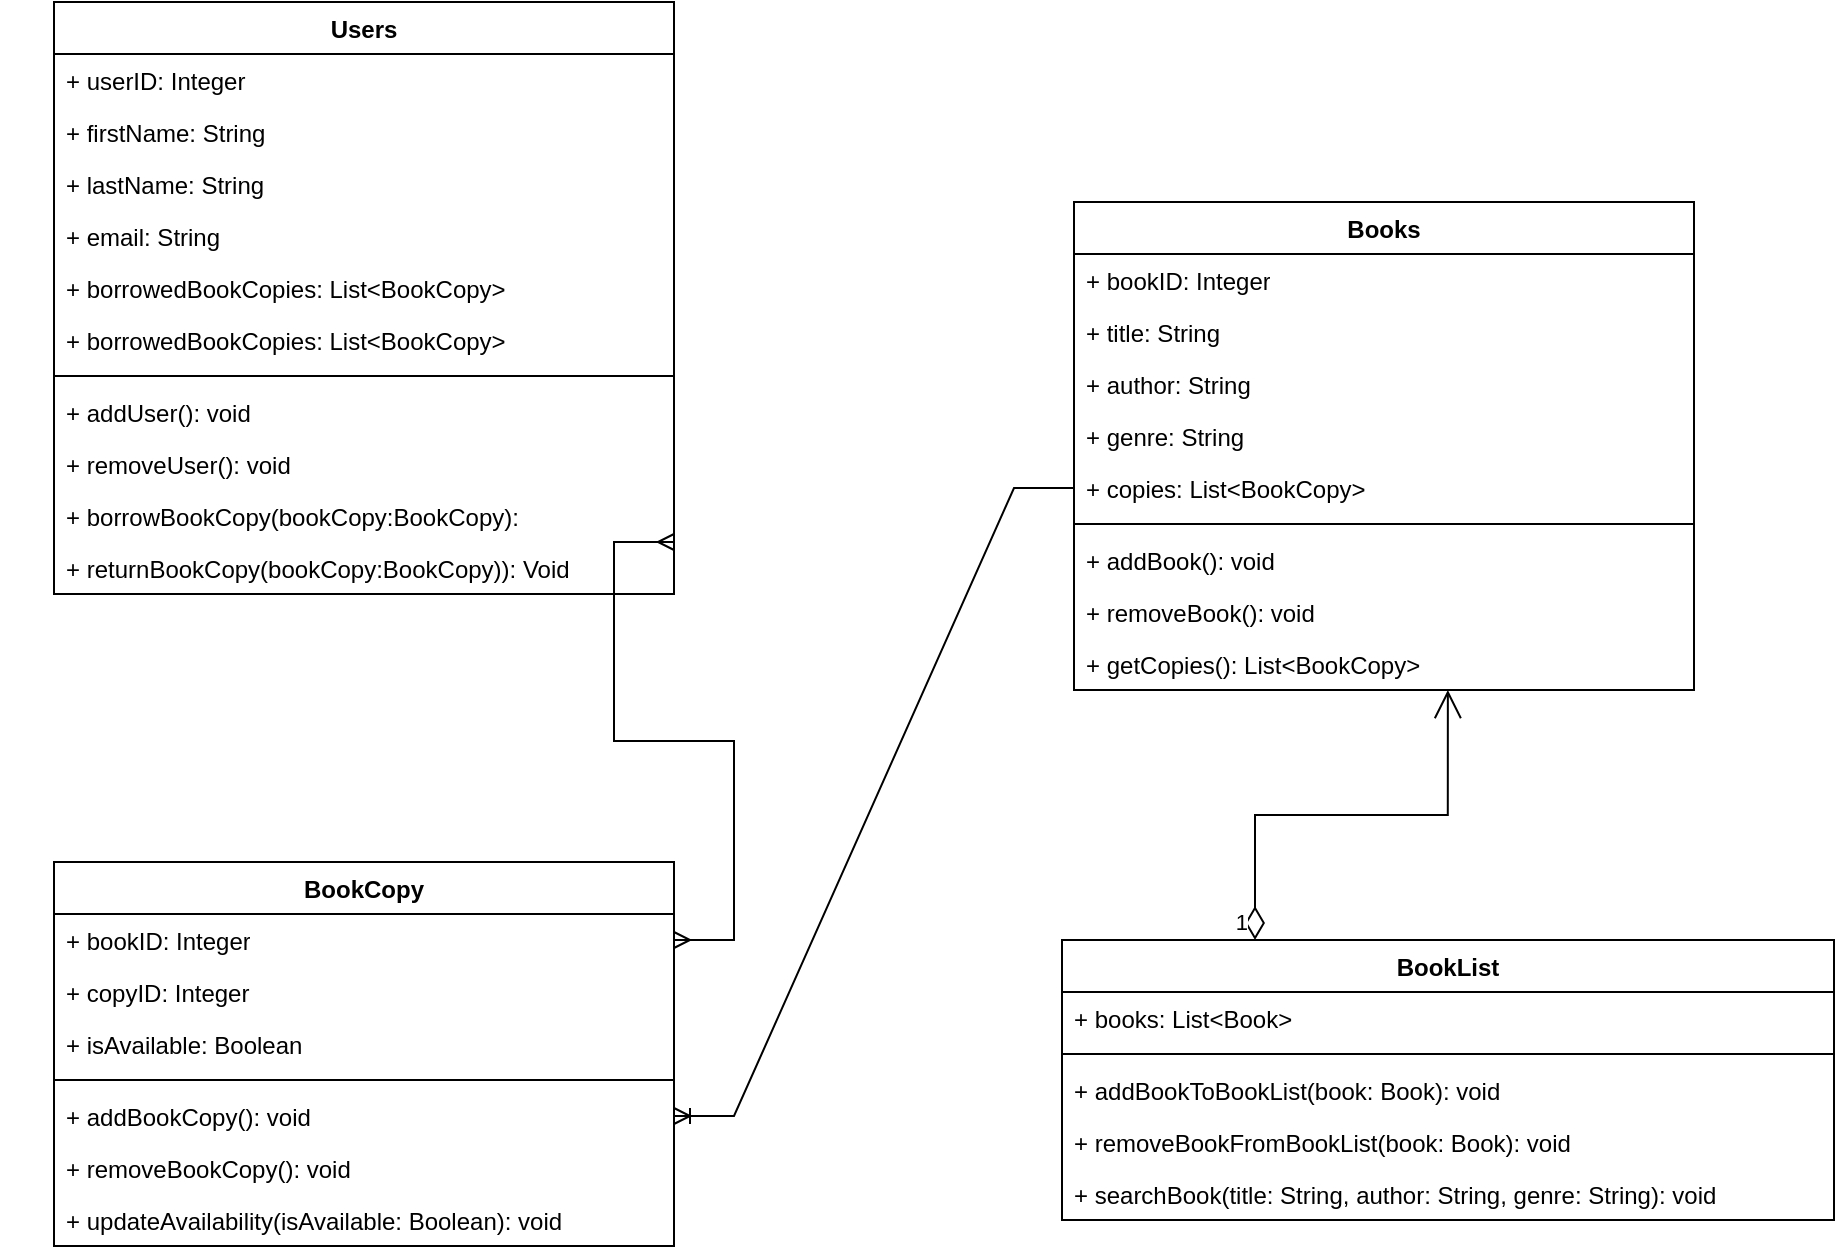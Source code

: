 <mxfile version="24.2.2" type="device">
  <diagram id="C5RBs43oDa-KdzZeNtuy" name="Page-1">
    <mxGraphModel dx="2213" dy="785" grid="1" gridSize="10" guides="1" tooltips="1" connect="1" arrows="1" fold="1" page="1" pageScale="1" pageWidth="827" pageHeight="1169" math="0" shadow="0">
      <root>
        <mxCell id="WIyWlLk6GJQsqaUBKTNV-0" />
        <mxCell id="WIyWlLk6GJQsqaUBKTNV-1" parent="WIyWlLk6GJQsqaUBKTNV-0" />
        <mxCell id="Y7dXdou42X9yQCYm8sFN-5" value="Users" style="swimlane;fontStyle=1;align=center;verticalAlign=top;childLayout=stackLayout;horizontal=1;startSize=26;horizontalStack=0;resizeParent=1;resizeParentMax=0;resizeLast=0;collapsible=1;marginBottom=0;whiteSpace=wrap;html=1;" vertex="1" parent="WIyWlLk6GJQsqaUBKTNV-1">
          <mxGeometry x="-400" y="20" width="310" height="296" as="geometry" />
        </mxCell>
        <mxCell id="Y7dXdou42X9yQCYm8sFN-6" value="+ userID: Integer" style="text;strokeColor=none;fillColor=none;align=left;verticalAlign=top;spacingLeft=4;spacingRight=4;overflow=hidden;rotatable=0;points=[[0,0.5],[1,0.5]];portConstraint=eastwest;whiteSpace=wrap;html=1;" vertex="1" parent="Y7dXdou42X9yQCYm8sFN-5">
          <mxGeometry y="26" width="310" height="26" as="geometry" />
        </mxCell>
        <mxCell id="Y7dXdou42X9yQCYm8sFN-13" value="+ firstName: String" style="text;strokeColor=none;fillColor=none;align=left;verticalAlign=top;spacingLeft=4;spacingRight=4;overflow=hidden;rotatable=0;points=[[0,0.5],[1,0.5]];portConstraint=eastwest;whiteSpace=wrap;html=1;" vertex="1" parent="Y7dXdou42X9yQCYm8sFN-5">
          <mxGeometry y="52" width="310" height="26" as="geometry" />
        </mxCell>
        <mxCell id="Y7dXdou42X9yQCYm8sFN-14" value="+ lastName: String" style="text;strokeColor=none;fillColor=none;align=left;verticalAlign=top;spacingLeft=4;spacingRight=4;overflow=hidden;rotatable=0;points=[[0,0.5],[1,0.5]];portConstraint=eastwest;whiteSpace=wrap;html=1;" vertex="1" parent="Y7dXdou42X9yQCYm8sFN-5">
          <mxGeometry y="78" width="310" height="26" as="geometry" />
        </mxCell>
        <mxCell id="Y7dXdou42X9yQCYm8sFN-15" value="+ email: String" style="text;strokeColor=none;fillColor=none;align=left;verticalAlign=top;spacingLeft=4;spacingRight=4;overflow=hidden;rotatable=0;points=[[0,0.5],[1,0.5]];portConstraint=eastwest;whiteSpace=wrap;html=1;" vertex="1" parent="Y7dXdou42X9yQCYm8sFN-5">
          <mxGeometry y="104" width="310" height="26" as="geometry" />
        </mxCell>
        <mxCell id="Y7dXdou42X9yQCYm8sFN-51" value="+ borrowedBookCopies: List&amp;lt;BookCopy&amp;gt;" style="text;strokeColor=none;fillColor=none;align=left;verticalAlign=top;spacingLeft=4;spacingRight=4;overflow=hidden;rotatable=0;points=[[0,0.5],[1,0.5]];portConstraint=eastwest;whiteSpace=wrap;html=1;" vertex="1" parent="Y7dXdou42X9yQCYm8sFN-5">
          <mxGeometry y="130" width="310" height="26" as="geometry" />
        </mxCell>
        <mxCell id="Y7dXdou42X9yQCYm8sFN-19" value="+ borrowedBookCopies: List&amp;lt;BookCopy&amp;gt;" style="text;strokeColor=none;fillColor=none;align=left;verticalAlign=top;spacingLeft=4;spacingRight=4;overflow=hidden;rotatable=0;points=[[0,0.5],[1,0.5]];portConstraint=eastwest;whiteSpace=wrap;html=1;" vertex="1" parent="Y7dXdou42X9yQCYm8sFN-5">
          <mxGeometry y="156" width="310" height="26" as="geometry" />
        </mxCell>
        <mxCell id="Y7dXdou42X9yQCYm8sFN-7" value="" style="line;strokeWidth=1;fillColor=none;align=left;verticalAlign=middle;spacingTop=-1;spacingLeft=3;spacingRight=3;rotatable=0;labelPosition=right;points=[];portConstraint=eastwest;strokeColor=inherit;" vertex="1" parent="Y7dXdou42X9yQCYm8sFN-5">
          <mxGeometry y="182" width="310" height="10" as="geometry" />
        </mxCell>
        <mxCell id="Y7dXdou42X9yQCYm8sFN-8" value="+ addUser(): void" style="text;strokeColor=none;fillColor=none;align=left;verticalAlign=top;spacingLeft=4;spacingRight=4;overflow=hidden;rotatable=0;points=[[0,0.5],[1,0.5]];portConstraint=eastwest;whiteSpace=wrap;html=1;" vertex="1" parent="Y7dXdou42X9yQCYm8sFN-5">
          <mxGeometry y="192" width="310" height="26" as="geometry" />
        </mxCell>
        <mxCell id="Y7dXdou42X9yQCYm8sFN-16" value="+ removeUser(): void" style="text;strokeColor=none;fillColor=none;align=left;verticalAlign=top;spacingLeft=4;spacingRight=4;overflow=hidden;rotatable=0;points=[[0,0.5],[1,0.5]];portConstraint=eastwest;whiteSpace=wrap;html=1;" vertex="1" parent="Y7dXdou42X9yQCYm8sFN-5">
          <mxGeometry y="218" width="310" height="26" as="geometry" />
        </mxCell>
        <mxCell id="Y7dXdou42X9yQCYm8sFN-17" value="+ borrowBookCopy(bookCopy:BookCopy):&amp;nbsp;" style="text;strokeColor=none;fillColor=none;align=left;verticalAlign=top;spacingLeft=4;spacingRight=4;overflow=hidden;rotatable=0;points=[[0,0.5],[1,0.5]];portConstraint=eastwest;whiteSpace=wrap;html=1;" vertex="1" parent="Y7dXdou42X9yQCYm8sFN-5">
          <mxGeometry y="244" width="310" height="26" as="geometry" />
        </mxCell>
        <mxCell id="Y7dXdou42X9yQCYm8sFN-18" value="+ returnBookCopy(bookCopy:BookCopy)): Void" style="text;strokeColor=none;fillColor=none;align=left;verticalAlign=top;spacingLeft=4;spacingRight=4;overflow=hidden;rotatable=0;points=[[0,0.5],[1,0.5]];portConstraint=eastwest;whiteSpace=wrap;html=1;" vertex="1" parent="Y7dXdou42X9yQCYm8sFN-5">
          <mxGeometry y="270" width="310" height="26" as="geometry" />
        </mxCell>
        <mxCell id="Y7dXdou42X9yQCYm8sFN-20" value="Books" style="swimlane;fontStyle=1;align=center;verticalAlign=top;childLayout=stackLayout;horizontal=1;startSize=26;horizontalStack=0;resizeParent=1;resizeParentMax=0;resizeLast=0;collapsible=1;marginBottom=0;whiteSpace=wrap;html=1;" vertex="1" parent="WIyWlLk6GJQsqaUBKTNV-1">
          <mxGeometry x="110" y="120" width="310" height="244" as="geometry" />
        </mxCell>
        <mxCell id="Y7dXdou42X9yQCYm8sFN-21" value="+ bookID: Integer" style="text;strokeColor=none;fillColor=none;align=left;verticalAlign=top;spacingLeft=4;spacingRight=4;overflow=hidden;rotatable=0;points=[[0,0.5],[1,0.5]];portConstraint=eastwest;whiteSpace=wrap;html=1;" vertex="1" parent="Y7dXdou42X9yQCYm8sFN-20">
          <mxGeometry y="26" width="310" height="26" as="geometry" />
        </mxCell>
        <mxCell id="Y7dXdou42X9yQCYm8sFN-22" value="+ title: String" style="text;strokeColor=none;fillColor=none;align=left;verticalAlign=top;spacingLeft=4;spacingRight=4;overflow=hidden;rotatable=0;points=[[0,0.5],[1,0.5]];portConstraint=eastwest;whiteSpace=wrap;html=1;" vertex="1" parent="Y7dXdou42X9yQCYm8sFN-20">
          <mxGeometry y="52" width="310" height="26" as="geometry" />
        </mxCell>
        <mxCell id="Y7dXdou42X9yQCYm8sFN-23" value="+ author: String" style="text;strokeColor=none;fillColor=none;align=left;verticalAlign=top;spacingLeft=4;spacingRight=4;overflow=hidden;rotatable=0;points=[[0,0.5],[1,0.5]];portConstraint=eastwest;whiteSpace=wrap;html=1;" vertex="1" parent="Y7dXdou42X9yQCYm8sFN-20">
          <mxGeometry y="78" width="310" height="26" as="geometry" />
        </mxCell>
        <mxCell id="Y7dXdou42X9yQCYm8sFN-24" value="+ genre: String" style="text;strokeColor=none;fillColor=none;align=left;verticalAlign=top;spacingLeft=4;spacingRight=4;overflow=hidden;rotatable=0;points=[[0,0.5],[1,0.5]];portConstraint=eastwest;whiteSpace=wrap;html=1;" vertex="1" parent="Y7dXdou42X9yQCYm8sFN-20">
          <mxGeometry y="104" width="310" height="26" as="geometry" />
        </mxCell>
        <mxCell id="Y7dXdou42X9yQCYm8sFN-25" value="+ copies: List&amp;lt;BookCopy&amp;gt;" style="text;strokeColor=none;fillColor=none;align=left;verticalAlign=top;spacingLeft=4;spacingRight=4;overflow=hidden;rotatable=0;points=[[0,0.5],[1,0.5]];portConstraint=eastwest;whiteSpace=wrap;html=1;" vertex="1" parent="Y7dXdou42X9yQCYm8sFN-20">
          <mxGeometry y="130" width="310" height="26" as="geometry" />
        </mxCell>
        <mxCell id="Y7dXdou42X9yQCYm8sFN-26" value="" style="line;strokeWidth=1;fillColor=none;align=left;verticalAlign=middle;spacingTop=-1;spacingLeft=3;spacingRight=3;rotatable=0;labelPosition=right;points=[];portConstraint=eastwest;strokeColor=inherit;" vertex="1" parent="Y7dXdou42X9yQCYm8sFN-20">
          <mxGeometry y="156" width="310" height="10" as="geometry" />
        </mxCell>
        <mxCell id="Y7dXdou42X9yQCYm8sFN-27" value="+ addBook(): void" style="text;strokeColor=none;fillColor=none;align=left;verticalAlign=top;spacingLeft=4;spacingRight=4;overflow=hidden;rotatable=0;points=[[0,0.5],[1,0.5]];portConstraint=eastwest;whiteSpace=wrap;html=1;" vertex="1" parent="Y7dXdou42X9yQCYm8sFN-20">
          <mxGeometry y="166" width="310" height="26" as="geometry" />
        </mxCell>
        <mxCell id="Y7dXdou42X9yQCYm8sFN-28" value="+ removeBook(): void" style="text;strokeColor=none;fillColor=none;align=left;verticalAlign=top;spacingLeft=4;spacingRight=4;overflow=hidden;rotatable=0;points=[[0,0.5],[1,0.5]];portConstraint=eastwest;whiteSpace=wrap;html=1;" vertex="1" parent="Y7dXdou42X9yQCYm8sFN-20">
          <mxGeometry y="192" width="310" height="26" as="geometry" />
        </mxCell>
        <mxCell id="Y7dXdou42X9yQCYm8sFN-29" value="+ getCopies(): List&amp;lt;BookCopy&amp;gt;" style="text;strokeColor=none;fillColor=none;align=left;verticalAlign=top;spacingLeft=4;spacingRight=4;overflow=hidden;rotatable=0;points=[[0,0.5],[1,0.5]];portConstraint=eastwest;whiteSpace=wrap;html=1;" vertex="1" parent="Y7dXdou42X9yQCYm8sFN-20">
          <mxGeometry y="218" width="310" height="26" as="geometry" />
        </mxCell>
        <mxCell id="Y7dXdou42X9yQCYm8sFN-31" value="BookCopy" style="swimlane;fontStyle=1;align=center;verticalAlign=top;childLayout=stackLayout;horizontal=1;startSize=26;horizontalStack=0;resizeParent=1;resizeParentMax=0;resizeLast=0;collapsible=1;marginBottom=0;whiteSpace=wrap;html=1;" vertex="1" parent="WIyWlLk6GJQsqaUBKTNV-1">
          <mxGeometry x="-400" y="450" width="310" height="192" as="geometry" />
        </mxCell>
        <mxCell id="Y7dXdou42X9yQCYm8sFN-32" value="+ bookID: Integer" style="text;strokeColor=none;fillColor=none;align=left;verticalAlign=top;spacingLeft=4;spacingRight=4;overflow=hidden;rotatable=0;points=[[0,0.5],[1,0.5]];portConstraint=eastwest;whiteSpace=wrap;html=1;" vertex="1" parent="Y7dXdou42X9yQCYm8sFN-31">
          <mxGeometry y="26" width="310" height="26" as="geometry" />
        </mxCell>
        <mxCell id="Y7dXdou42X9yQCYm8sFN-33" value="+ copyID: Integer" style="text;strokeColor=none;fillColor=none;align=left;verticalAlign=top;spacingLeft=4;spacingRight=4;overflow=hidden;rotatable=0;points=[[0,0.5],[1,0.5]];portConstraint=eastwest;whiteSpace=wrap;html=1;" vertex="1" parent="Y7dXdou42X9yQCYm8sFN-31">
          <mxGeometry y="52" width="310" height="26" as="geometry" />
        </mxCell>
        <mxCell id="Y7dXdou42X9yQCYm8sFN-34" value="+ isAvailable: Boolean" style="text;strokeColor=none;fillColor=none;align=left;verticalAlign=top;spacingLeft=4;spacingRight=4;overflow=hidden;rotatable=0;points=[[0,0.5],[1,0.5]];portConstraint=eastwest;whiteSpace=wrap;html=1;" vertex="1" parent="Y7dXdou42X9yQCYm8sFN-31">
          <mxGeometry y="78" width="310" height="26" as="geometry" />
        </mxCell>
        <mxCell id="Y7dXdou42X9yQCYm8sFN-37" value="" style="line;strokeWidth=1;fillColor=none;align=left;verticalAlign=middle;spacingTop=-1;spacingLeft=3;spacingRight=3;rotatable=0;labelPosition=right;points=[];portConstraint=eastwest;strokeColor=inherit;" vertex="1" parent="Y7dXdou42X9yQCYm8sFN-31">
          <mxGeometry y="104" width="310" height="10" as="geometry" />
        </mxCell>
        <mxCell id="Y7dXdou42X9yQCYm8sFN-38" value="+ addBookCopy(): void" style="text;strokeColor=none;fillColor=none;align=left;verticalAlign=top;spacingLeft=4;spacingRight=4;overflow=hidden;rotatable=0;points=[[0,0.5],[1,0.5]];portConstraint=eastwest;whiteSpace=wrap;html=1;" vertex="1" parent="Y7dXdou42X9yQCYm8sFN-31">
          <mxGeometry y="114" width="310" height="26" as="geometry" />
        </mxCell>
        <mxCell id="Y7dXdou42X9yQCYm8sFN-39" value="+ removeBookCopy(): void" style="text;strokeColor=none;fillColor=none;align=left;verticalAlign=top;spacingLeft=4;spacingRight=4;overflow=hidden;rotatable=0;points=[[0,0.5],[1,0.5]];portConstraint=eastwest;whiteSpace=wrap;html=1;" vertex="1" parent="Y7dXdou42X9yQCYm8sFN-31">
          <mxGeometry y="140" width="310" height="26" as="geometry" />
        </mxCell>
        <mxCell id="Y7dXdou42X9yQCYm8sFN-40" value="+ updateAvailability(isAvailable: Boolean): void" style="text;strokeColor=none;fillColor=none;align=left;verticalAlign=top;spacingLeft=4;spacingRight=4;overflow=hidden;rotatable=0;points=[[0,0.5],[1,0.5]];portConstraint=eastwest;whiteSpace=wrap;html=1;" vertex="1" parent="Y7dXdou42X9yQCYm8sFN-31">
          <mxGeometry y="166" width="310" height="26" as="geometry" />
        </mxCell>
        <mxCell id="Y7dXdou42X9yQCYm8sFN-41" value="BookList" style="swimlane;fontStyle=1;align=center;verticalAlign=top;childLayout=stackLayout;horizontal=1;startSize=26;horizontalStack=0;resizeParent=1;resizeParentMax=0;resizeLast=0;collapsible=1;marginBottom=0;whiteSpace=wrap;html=1;" vertex="1" parent="WIyWlLk6GJQsqaUBKTNV-1">
          <mxGeometry x="104" y="489" width="386" height="140" as="geometry" />
        </mxCell>
        <mxCell id="Y7dXdou42X9yQCYm8sFN-42" value="+ books: List&amp;lt;Book&amp;gt;" style="text;strokeColor=none;fillColor=none;align=left;verticalAlign=top;spacingLeft=4;spacingRight=4;overflow=hidden;rotatable=0;points=[[0,0.5],[1,0.5]];portConstraint=eastwest;whiteSpace=wrap;html=1;" vertex="1" parent="Y7dXdou42X9yQCYm8sFN-41">
          <mxGeometry y="26" width="386" height="26" as="geometry" />
        </mxCell>
        <mxCell id="Y7dXdou42X9yQCYm8sFN-45" value="" style="line;strokeWidth=1;fillColor=none;align=left;verticalAlign=middle;spacingTop=-1;spacingLeft=3;spacingRight=3;rotatable=0;labelPosition=right;points=[];portConstraint=eastwest;strokeColor=inherit;" vertex="1" parent="Y7dXdou42X9yQCYm8sFN-41">
          <mxGeometry y="52" width="386" height="10" as="geometry" />
        </mxCell>
        <mxCell id="Y7dXdou42X9yQCYm8sFN-46" value="+ addBookToBookList(book: Book): void" style="text;strokeColor=none;fillColor=none;align=left;verticalAlign=top;spacingLeft=4;spacingRight=4;overflow=hidden;rotatable=0;points=[[0,0.5],[1,0.5]];portConstraint=eastwest;whiteSpace=wrap;html=1;" vertex="1" parent="Y7dXdou42X9yQCYm8sFN-41">
          <mxGeometry y="62" width="386" height="26" as="geometry" />
        </mxCell>
        <mxCell id="Y7dXdou42X9yQCYm8sFN-47" value="+ removeBookFromBookList(book: Book): void" style="text;strokeColor=none;fillColor=none;align=left;verticalAlign=top;spacingLeft=4;spacingRight=4;overflow=hidden;rotatable=0;points=[[0,0.5],[1,0.5]];portConstraint=eastwest;whiteSpace=wrap;html=1;" vertex="1" parent="Y7dXdou42X9yQCYm8sFN-41">
          <mxGeometry y="88" width="386" height="26" as="geometry" />
        </mxCell>
        <mxCell id="Y7dXdou42X9yQCYm8sFN-48" value="+ searchBook(title: String, author: String, genre: String): void" style="text;strokeColor=none;fillColor=none;align=left;verticalAlign=top;spacingLeft=4;spacingRight=4;overflow=hidden;rotatable=0;points=[[0,0.5],[1,0.5]];portConstraint=eastwest;whiteSpace=wrap;html=1;" vertex="1" parent="Y7dXdou42X9yQCYm8sFN-41">
          <mxGeometry y="114" width="386" height="26" as="geometry" />
        </mxCell>
        <mxCell id="Y7dXdou42X9yQCYm8sFN-53" style="edgeStyle=orthogonalEdgeStyle;rounded=0;orthogonalLoop=1;jettySize=auto;html=1;exitX=0;exitY=0.5;exitDx=0;exitDy=0;entryX=-0.003;entryY=-0.154;entryDx=0;entryDy=0;entryPerimeter=0;strokeColor=none;" edge="1" parent="WIyWlLk6GJQsqaUBKTNV-1" source="Y7dXdou42X9yQCYm8sFN-51" target="Y7dXdou42X9yQCYm8sFN-38">
          <mxGeometry relative="1" as="geometry" />
        </mxCell>
        <mxCell id="Y7dXdou42X9yQCYm8sFN-55" value="" style="edgeStyle=entityRelationEdgeStyle;fontSize=12;html=1;endArrow=ERmany;startArrow=ERmany;rounded=0;exitX=1;exitY=0.5;exitDx=0;exitDy=0;" edge="1" parent="WIyWlLk6GJQsqaUBKTNV-1" source="Y7dXdou42X9yQCYm8sFN-32">
          <mxGeometry width="100" height="100" relative="1" as="geometry">
            <mxPoint x="-167.5" y="437" as="sourcePoint" />
            <mxPoint x="-90" y="290" as="targetPoint" />
            <Array as="points">
              <mxPoint x="-20" y="387" />
            </Array>
          </mxGeometry>
        </mxCell>
        <mxCell id="Y7dXdou42X9yQCYm8sFN-56" value="" style="edgeStyle=entityRelationEdgeStyle;fontSize=12;html=1;endArrow=ERoneToMany;rounded=0;exitX=0;exitY=0.5;exitDx=0;exitDy=0;entryX=1;entryY=0.5;entryDx=0;entryDy=0;" edge="1" parent="WIyWlLk6GJQsqaUBKTNV-1" source="Y7dXdou42X9yQCYm8sFN-25" target="Y7dXdou42X9yQCYm8sFN-38">
          <mxGeometry width="100" height="100" relative="1" as="geometry">
            <mxPoint x="30" y="370" as="sourcePoint" />
            <mxPoint x="110" y="270" as="targetPoint" />
          </mxGeometry>
        </mxCell>
        <mxCell id="Y7dXdou42X9yQCYm8sFN-57" value="1" style="endArrow=open;html=1;endSize=12;startArrow=diamondThin;startSize=14;startFill=0;edgeStyle=orthogonalEdgeStyle;align=right;verticalAlign=bottom;rounded=0;exitX=0.25;exitY=0;exitDx=0;exitDy=0;entryX=0.603;entryY=1;entryDx=0;entryDy=0;entryPerimeter=0;strokeWidth=1;" edge="1" parent="WIyWlLk6GJQsqaUBKTNV-1" source="Y7dXdou42X9yQCYm8sFN-41" target="Y7dXdou42X9yQCYm8sFN-29">
          <mxGeometry x="-1" y="3" relative="1" as="geometry">
            <mxPoint x="300" y="480" as="sourcePoint" />
            <mxPoint x="160" y="320" as="targetPoint" />
          </mxGeometry>
        </mxCell>
      </root>
    </mxGraphModel>
  </diagram>
</mxfile>
